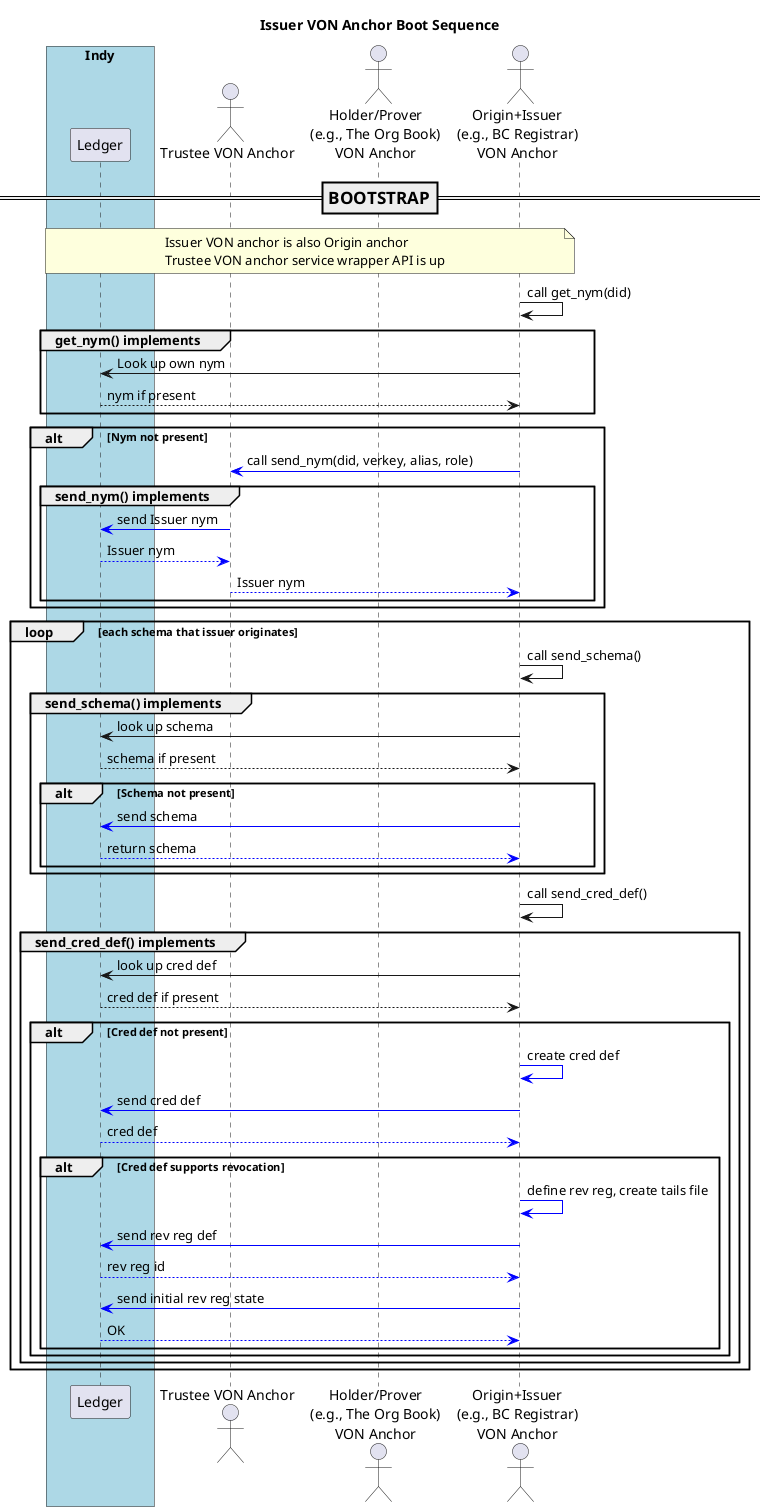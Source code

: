 @startuml
/'
Copyright 2017-2018 Government of Canada - Public Services and Procurement Canada - buyandsell.gc.ca

Licensed under the Apache License, Version 2.0 (the "License");
you may not use this file except in compliance with the License.
You may obtain a copy of the License at

http://www.apache.org/licenses/LICENSE-2.0

Unless required by applicable law or agreed to in writing, software
distributed under the License is distributed on an "AS IS" BASIS,
WITHOUT WARRANTIES OR CONDITIONS OF ANY KIND, either express or implied.
See the License for the specific language governing permissions and
limitations under the License.
'/

skinparam ParticipantPadding 20
skinparam BaloxPadding 20

title Issuer VON Anchor Boot Sequence

box "Indy" #LightBlue
    participant "Ledger" as ledger
endbox
actor "Trustee VON Anchor" as tan
actor "Holder/Prover\n(e.g., The Org Book)\nVON Anchor" as oban
actor "Origin+Issuer\n(e.g., BC Registrar)\nVON Anchor" as bcran

=== BOOTSTRAP ==
note over ledger, bcran
    Issuer VON anchor is also Origin anchor
    Trustee VON anchor service wrapper API is up
endnote

bcran -> bcran: call get_nym(did)
group get_nym() implements
    bcran -> ledger: Look up own nym
    ledger --> bcran: nym if present
end
alt Nym not present
    bcran -[#blue]> tan: call send_nym(did, verkey, alias, role)
    group send_nym() implements
        tan -[#blue]> ledger: send Issuer nym
        ledger --[#blue]> tan: Issuer nym
        tan --[#blue]> bcran: Issuer nym
    end
end

loop each schema that issuer originates
    bcran -> bcran: call send_schema()
    group send_schema() implements
        bcran -> ledger: look up schema
        ledger --> bcran: schema if present

        alt Schema not present
            bcran -[#blue]> ledger: send schema
            ledger --[#blue]> bcran: return schema
        end
    end

    bcran -> bcran: call send_cred_def()
    group send_cred_def() implements
        bcran -> ledger: look up cred def
        ledger --> bcran: cred def if present
        alt Cred def not present
            bcran -[#blue]> bcran: create cred def
            bcran -[#blue]> ledger: send cred def
            ledger -[#blue]-> bcran: cred def
            alt Cred def supports revocation
                bcran -[#blue]> bcran: define rev reg, create tails file
                bcran -[#blue]> ledger: send rev reg def
                ledger -[#blue]-> bcran: rev reg id
                bcran -[#blue]> ledger: send initial rev reg state
                ledger -[#blue]-> bcran: OK
            end
        end
    end
end

@enduml
